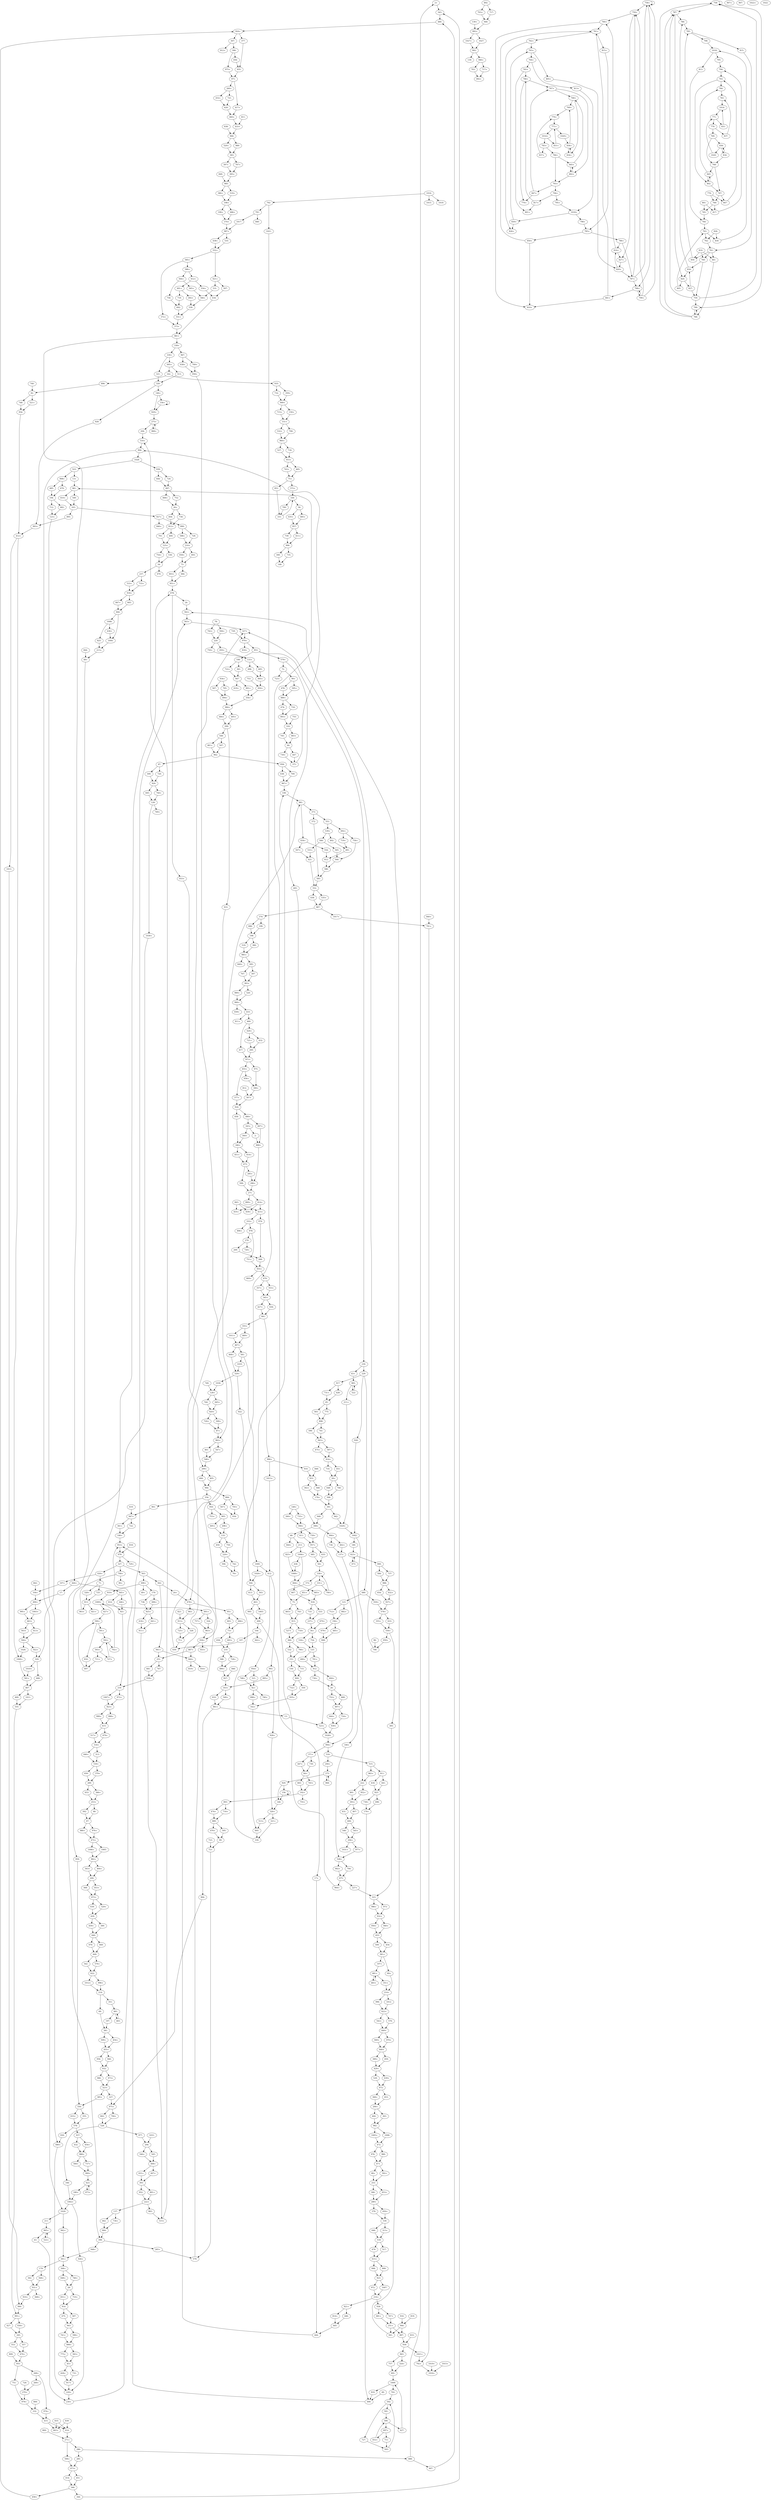 digraph adj {
graph [k=96]
edge [d=-95]
"2+" [l=181 C=6582]
"2-" [l=181 C=6582]
"13+" [l=51885 C=1941957]
"13-" [l=51885 C=1941957]
"17+" [l=4302 C=156636]
"17-" [l=4302 C=156636]
"24+" [l=47118 C=1579878]
"24-" [l=47118 C=1579878]
"26+" [l=36218 C=1328996]
"26-" [l=36218 C=1328996]
"28+" [l=84609 C=2956635]
"28-" [l=84609 C=2956635]
"34+" [l=26505 C=943989]
"34-" [l=26505 C=943989]
"43+" [l=90139 C=2607704]
"43-" [l=90139 C=2607704]
"45+" [l=38775 C=1293221]
"45-" [l=38775 C=1293221]
"48+" [l=53007 C=1890434]
"48-" [l=53007 C=1890434]
"49+" [l=26106 C=725198]
"49-" [l=26106 C=725198]
"58+" [l=8997 C=336627]
"58-" [l=8997 C=336627]
"64+" [l=42121 C=1596143]
"64-" [l=42121 C=1596143]
"67+" [l=132 C=2029]
"67-" [l=132 C=2029]
"68+" [l=528 C=12678]
"68-" [l=528 C=12678]
"69+" [l=11473 C=367292]
"69-" [l=11473 C=367292]
"71+" [l=47492 C=1580702]
"71-" [l=47492 C=1580702]
"72+" [l=38166 C=1432157]
"72-" [l=38166 C=1432157]
"73+" [l=26655 C=865449]
"73-" [l=26655 C=865449]
"75+" [l=29534 C=1110504]
"75-" [l=29534 C=1110504]
"78+" [l=8643 C=332799]
"78-" [l=8643 C=332799]
"82+" [l=27953 C=1034613]
"82-" [l=27953 C=1034613]
"87+" [l=37859 C=1389430]
"87-" [l=37859 C=1389430]
"96+" [l=48884 C=1370904]
"96-" [l=48884 C=1370904]
"99+" [l=45658 C=1716228]
"99-" [l=45658 C=1716228]
"102+" [l=19050 C=719001]
"102-" [l=19050 C=719001]
"104+" [l=1276 C=47865]
"104-" [l=1276 C=47865]
"106+" [l=3347 C=115954]
"106-" [l=3347 C=115954]
"107+" [l=34471 C=1302211]
"107-" [l=34471 C=1302211]
"123+" [l=14818 C=444070]
"123-" [l=14818 C=444070]
"125+" [l=24888 C=864118]
"125-" [l=24888 C=864118]
"128+" [l=22569 C=814020]
"128-" [l=22569 C=814020]
"133+" [l=7402 C=267366]
"133-" [l=7402 C=267366]
"137+" [l=16079 C=492354]
"137-" [l=16079 C=492354]
"139+" [l=9150 C=265242]
"139-" [l=9150 C=265242]
"146+" [l=22200 C=797857]
"146-" [l=22200 C=797857]
"148+" [l=5515 C=191723]
"148-" [l=5515 C=191723]
"150+" [l=191 C=3258]
"150-" [l=191 C=3258]
"151+" [l=4909 C=178892]
"151-" [l=4909 C=178892]
"156+" [l=1881 C=69183]
"156-" [l=1881 C=69183]
"162+" [l=350 C=19165]
"162-" [l=350 C=19165]
"163+" [l=3548 C=229449]
"163-" [l=3548 C=229449]
"166+" [l=44864 C=1351665]
"166-" [l=44864 C=1351665]
"170+" [l=20225 C=739992]
"170-" [l=20225 C=739992]
"179+" [l=14299 C=480879]
"179-" [l=14299 C=480879]
"180+" [l=41532 C=1381633]
"180-" [l=41532 C=1381633]
"194+" [l=25733 C=814329]
"194-" [l=25733 C=814329]
"197+" [l=9313 C=336927]
"197-" [l=9313 C=336927]
"198+" [l=199 C=26456]
"198-" [l=199 C=26456]
"199+" [l=191 C=23255]
"199-" [l=191 C=23255]
"200+" [l=952 C=57990]
"200-" [l=952 C=57990]
"204+" [l=14202 C=515195]
"204-" [l=14202 C=515195]
"210+" [l=7012 C=224850]
"210-" [l=7012 C=224850]
"211+" [l=39254 C=1178332]
"211-" [l=39254 C=1178332]
"213+" [l=2477 C=88448]
"213-" [l=2477 C=88448]
"214+" [l=1141 C=62795]
"214-" [l=1141 C=62795]
"216+" [l=279 C=12367]
"216-" [l=279 C=12367]
"220+" [l=8090 C=294280]
"220-" [l=8090 C=294280]
"222+" [l=165 C=3054]
"222-" [l=165 C=3054]
"227+" [l=2241 C=72974]
"227-" [l=2241 C=72974]
"229+" [l=96 C=89]
"229-" [l=96 C=89]
"230+" [l=98 C=323]
"230-" [l=98 C=323]
"237+" [l=12728 C=457063]
"237-" [l=12728 C=457063]
"251+" [l=6420 C=181705]
"251-" [l=6420 C=181705]
"253+" [l=920 C=53740]
"253-" [l=920 C=53740]
"260+" [l=172 C=10191]
"260-" [l=172 C=10191]
"265+" [l=2547 C=73373]
"265-" [l=2547 C=73373]
"268+" [l=168 C=18447]
"268-" [l=168 C=18447]
"269+" [l=105 C=2550]
"269-" [l=105 C=2550]
"270+" [l=108 C=3306]
"270-" [l=108 C=3306]
"271+" [l=286 C=46417]
"271-" [l=286 C=46417]
"275+" [l=131 C=3286]
"275-" [l=131 C=3286]
"285+" [l=156 C=5489]
"285-" [l=156 C=5489]
"286+" [l=134 C=7956]
"286-" [l=134 C=7956]
"289+" [l=202 C=6893]
"289-" [l=202 C=6893]
"294+" [l=186 C=7430]
"294-" [l=186 C=7430]
"299+" [l=266 C=16657]
"299-" [l=266 C=16657]
"300+" [l=191 C=3092]
"300-" [l=191 C=3092]
"306+" [l=138 C=9991]
"306-" [l=138 C=9991]
"307+" [l=156 C=14797]
"307-" [l=156 C=14797]
"308+" [l=11183 C=397704]
"308-" [l=11183 C=397704]
"309+" [l=191 C=3203]
"309-" [l=191 C=3203]
"313+" [l=191 C=3499]
"313-" [l=191 C=3499]
"320+" [l=143 C=3873]
"320-" [l=143 C=3873]
"321+" [l=307 C=9457]
"321-" [l=307 C=9457]
"323+" [l=163 C=3878]
"323-" [l=163 C=3878]
"324+" [l=392 C=5524]
"324-" [l=392 C=5524]
"327+" [l=158 C=15004]
"327-" [l=158 C=15004]
"328+" [l=191 C=2676]
"328-" [l=191 C=2676]
"329+" [l=107 C=1008]
"329-" [l=107 C=1008]
"330+" [l=155 C=3597]
"330-" [l=155 C=3597]
"331+" [l=250 C=4123]
"331-" [l=250 C=4123]
"332+" [l=124 C=6986]
"332-" [l=124 C=6986]
"338+" [l=96 C=215]
"338-" [l=96 C=215]
"339+" [l=96 C=164]
"339-" [l=96 C=164]
"343+" [l=195 C=11540]
"343-" [l=195 C=11540]
"344+" [l=108 C=398]
"344-" [l=108 C=398]
"345+" [l=209 C=27495]
"345-" [l=209 C=27495]
"346+" [l=239 C=14249]
"346-" [l=239 C=14249]
"351+" [l=5063 C=164733]
"351-" [l=5063 C=164733]
"354+" [l=212 C=8327]
"354-" [l=212 C=8327]
"355+" [l=222 C=4406]
"355-" [l=222 C=4406]
"357+" [l=191 C=23078]
"357-" [l=191 C=23078]
"359+" [l=191 C=3050]
"359-" [l=191 C=3050]
"361+" [l=191 C=3007]
"361-" [l=191 C=3007]
"362+" [l=191 C=3393]
"362-" [l=191 C=3393]
"363+" [l=191 C=4612]
"363-" [l=191 C=4612]
"366+" [l=191 C=2473]
"366-" [l=191 C=2473]
"368+" [l=314 C=6679]
"368-" [l=314 C=6679]
"371+" [l=553 C=16428]
"371-" [l=553 C=16428]
"372+" [l=246 C=5458]
"372-" [l=246 C=5458]
"373+" [l=98 C=435]
"373-" [l=98 C=435]
"374+" [l=224 C=32396]
"374-" [l=224 C=32396]
"377+" [l=303 C=5979]
"377-" [l=303 C=5979]
"379+" [l=191 C=3165]
"379-" [l=191 C=3165]
"380+" [l=193 C=23126]
"380-" [l=193 C=23126]
"381+" [l=520 C=31695]
"381-" [l=520 C=31695]
"383+" [l=140 C=11374]
"383-" [l=140 C=11374]
"385+" [l=2644 C=95093]
"385-" [l=2644 C=95093]
"389+" [l=1997 C=56787]
"389-" [l=1997 C=56787]
"391+" [l=308 C=17439]
"391-" [l=308 C=17439]
"392+" [l=477 C=11357]
"392-" [l=477 C=11357]
"393+" [l=151 C=3663]
"393-" [l=151 C=3663]
"395+" [l=186 C=21280]
"395-" [l=186 C=21280]
"397+" [l=191 C=23465]
"397-" [l=191 C=23465]
"398+" [l=284 C=10398]
"398-" [l=284 C=10398]
"400+" [l=191 C=3055]
"400-" [l=191 C=3055]
"405+" [l=440 C=22687]
"405-" [l=440 C=22687]
"406+" [l=145 C=4654]
"406-" [l=145 C=4654]
"407+" [l=236 C=6285]
"407-" [l=236 C=6285]
"412+" [l=145 C=5036]
"412-" [l=145 C=5036]
"414+" [l=97 C=510]
"414-" [l=97 C=510]
"415+" [l=219 C=26354]
"415-" [l=219 C=26354]
"417+" [l=202 C=12619]
"417-" [l=202 C=12619]
"418+" [l=179 C=2439]
"418-" [l=179 C=2439]
"427+" [l=191 C=23392]
"427-" [l=191 C=23392]
"428+" [l=191 C=2971]
"428-" [l=191 C=2971]
"429+" [l=457 C=26490]
"429-" [l=457 C=26490]
"432+" [l=191 C=15404]
"432-" [l=191 C=15404]
"433+" [l=176 C=18499]
"433-" [l=176 C=18499]
"436+" [l=246 C=4919]
"436-" [l=246 C=4919]
"438+" [l=193 C=3263]
"438-" [l=193 C=3263]
"444+" [l=103 C=632]
"444-" [l=103 C=632]
"445+" [l=101 C=248]
"445-" [l=101 C=248]
"446+" [l=191 C=3356]
"446-" [l=191 C=3356]
"447+" [l=191 C=3001]
"447-" [l=191 C=3001]
"449+" [l=146 C=3256]
"449-" [l=146 C=3256]
"450+" [l=191 C=3432]
"450-" [l=191 C=3432]
"451+" [l=280 C=15746]
"451-" [l=280 C=15746]
"453+" [l=314 C=6179]
"453-" [l=314 C=6179]
"454+" [l=340 C=7771]
"454-" [l=340 C=7771]
"455+" [l=144 C=3897]
"455-" [l=144 C=3897]
"458+" [l=342 C=19893]
"458-" [l=342 C=19893]
"459+" [l=1106 C=33281]
"459-" [l=1106 C=33281]
"460+" [l=154 C=14762]
"460-" [l=154 C=14762]
"461+" [l=191 C=3633]
"461-" [l=191 C=3633]
"462+" [l=191 C=2926]
"462-" [l=191 C=2926]
"463+" [l=320 C=18049]
"463-" [l=320 C=18049]
"464+" [l=191 C=2487]
"464-" [l=191 C=2487]
"465+" [l=191 C=3668]
"465-" [l=191 C=3668]
"467+" [l=152 C=9434]
"467-" [l=152 C=9434]
"468+" [l=281 C=5423]
"468-" [l=281 C=5423]
"469+" [l=191 C=14976]
"469-" [l=191 C=14976]
"470+" [l=96 C=255]
"470-" [l=96 C=255]
"472+" [l=152 C=4306]
"472-" [l=152 C=4306]
"473+" [l=131 C=3670]
"473-" [l=131 C=3670]
"474+" [l=191 C=3970]
"474-" [l=191 C=3970]
"475+" [l=191 C=700]
"475-" [l=191 C=700]
"476+" [l=191 C=3109]
"476-" [l=191 C=3109]
"479+" [l=191 C=3126]
"479-" [l=191 C=3126]
"480+" [l=231 C=25288]
"480-" [l=231 C=25288]
"481+" [l=193 C=5979]
"481-" [l=193 C=5979]
"483+" [l=183 C=1663]
"483-" [l=183 C=1663]
"484+" [l=440 C=11179]
"484-" [l=440 C=11179]
"485+" [l=191 C=2719]
"485-" [l=191 C=2719]
"490+" [l=242 C=10589]
"490-" [l=242 C=10589]
"491+" [l=164 C=4140]
"491-" [l=164 C=4140]
"492+" [l=110 C=648]
"492-" [l=110 C=648]
"496+" [l=191 C=2642]
"496-" [l=191 C=2642]
"503+" [l=191 C=3999]
"503-" [l=191 C=3999]
"504+" [l=158 C=4970]
"504-" [l=158 C=4970]
"506+" [l=195 C=3450]
"506-" [l=195 C=3450]
"507+" [l=344 C=11052]
"507-" [l=344 C=11052]
"509+" [l=340 C=7547]
"509-" [l=340 C=7547]
"513+" [l=166 C=2427]
"513-" [l=166 C=2427]
"515+" [l=103 C=459]
"515-" [l=103 C=459]
"516+" [l=97 C=157]
"516-" [l=97 C=157]
"517+" [l=191 C=3214]
"517-" [l=191 C=3214]
"518+" [l=215 C=6873]
"518-" [l=215 C=6873]
"519+" [l=193 C=8526]
"519-" [l=193 C=8526]
"520+" [l=192 C=4085]
"520-" [l=192 C=4085]
"521+" [l=191 C=3154]
"521-" [l=191 C=3154]
"522+" [l=122 C=199]
"522-" [l=122 C=199]
"523+" [l=96 C=49]
"523-" [l=96 C=49]
"527+" [l=191 C=2088]
"527-" [l=191 C=2088]
"528+" [l=193 C=6292]
"528-" [l=193 C=6292]
"529+" [l=261 C=5339]
"529-" [l=261 C=5339]
"530+" [l=209 C=8897]
"530-" [l=209 C=8897]
"531+" [l=190 C=4564]
"531-" [l=190 C=4564]
"532+" [l=191 C=3091]
"532-" [l=191 C=3091]
"533+" [l=191 C=1958]
"533-" [l=191 C=1958]
"535+" [l=193 C=22487]
"535-" [l=193 C=22487]
"536+" [l=191 C=2622]
"536-" [l=191 C=2622]
"539+" [l=176 C=5880]
"539-" [l=176 C=5880]
"542+" [l=239 C=4647]
"542-" [l=239 C=4647]
"545+" [l=297 C=6852]
"545-" [l=297 C=6852]
"546+" [l=297 C=6900]
"546-" [l=297 C=6900]
"547+" [l=191 C=2925]
"547-" [l=191 C=2925]
"548+" [l=99 C=337]
"548-" [l=99 C=337]
"549+" [l=191 C=4971]
"549-" [l=191 C=4971]
"551+" [l=166 C=10142]
"551-" [l=166 C=10142]
"552+" [l=128 C=7111]
"552-" [l=128 C=7111]
"553+" [l=191 C=9307]
"553-" [l=191 C=9307]
"554+" [l=326 C=16359]
"554-" [l=326 C=16359]
"555+" [l=114 C=3724]
"555-" [l=114 C=3724]
"556+" [l=152 C=3089]
"556-" [l=152 C=3089]
"562+" [l=96 C=45]
"562-" [l=96 C=45]
"563+" [l=96 C=106]
"563-" [l=96 C=106]
"564+" [l=176 C=3706]
"564-" [l=176 C=3706]
"565+" [l=102 C=350]
"565-" [l=102 C=350]
"566+" [l=103 C=568]
"566-" [l=103 C=568]
"567+" [l=191 C=2764]
"567-" [l=191 C=2764]
"568+" [l=191 C=506]
"568-" [l=191 C=506]
"572+" [l=256 C=5231]
"572-" [l=256 C=5231]
"576+" [l=239 C=4307]
"576-" [l=239 C=4307]
"578+" [l=159 C=4443]
"578-" [l=159 C=4443]
"579+" [l=99 C=188]
"579-" [l=99 C=188]
"581+" [l=161 C=10417]
"581-" [l=161 C=10417]
"583+" [l=191 C=3331]
"583-" [l=191 C=3331]
"584+" [l=191 C=4359]
"584-" [l=191 C=4359]
"585+" [l=97 C=319]
"585-" [l=97 C=319]
"586+" [l=104 C=1153]
"586-" [l=104 C=1153]
"587+" [l=191 C=4405]
"587-" [l=191 C=4405]
"588+" [l=191 C=2619]
"588-" [l=191 C=2619]
"590+" [l=103 C=252]
"590-" [l=103 C=252]
"591+" [l=96 C=24]
"591-" [l=96 C=24]
"592+" [l=104 C=248]
"592-" [l=104 C=248]
"593+" [l=260 C=2097]
"593-" [l=260 C=2097]
"594+" [l=191 C=2873]
"594-" [l=191 C=2873]
"595+" [l=191 C=1277]
"595-" [l=191 C=1277]
"596+" [l=191 C=2675]
"596-" [l=191 C=2675]
"603+" [l=191 C=2404]
"603-" [l=191 C=2404]
"604+" [l=191 C=2601]
"604-" [l=191 C=2601]
"605+" [l=191 C=300]
"605-" [l=191 C=300]
"607+" [l=281 C=14872]
"607-" [l=281 C=14872]
"610+" [l=191 C=3369]
"610-" [l=191 C=3369]
"611+" [l=191 C=3144]
"611-" [l=191 C=3144]
"612+" [l=104 C=1002]
"612-" [l=104 C=1002]
"613+" [l=191 C=4196]
"613-" [l=191 C=4196]
"614+" [l=278 C=6239]
"614-" [l=278 C=6239]
"615+" [l=196 C=6759]
"615-" [l=196 C=6759]
"619+" [l=131 C=142]
"619-" [l=131 C=142]
"620+" [l=113 C=1562]
"620-" [l=113 C=1562]
"621+" [l=97 C=128]
"621-" [l=97 C=128]
"622+" [l=171 C=5016]
"622-" [l=171 C=5016]
"623+" [l=203 C=6124]
"623-" [l=203 C=6124]
"627+" [l=189 C=1444]
"627-" [l=189 C=1444]
"630+" [l=96 C=64]
"630-" [l=96 C=64]
"631+" [l=236 C=5628]
"631-" [l=236 C=5628]
"632+" [l=191 C=437]
"632-" [l=191 C=437]
"633+" [l=222 C=3569]
"633-" [l=222 C=3569]
"634+" [l=103 C=819]
"634-" [l=103 C=819]
"635+" [l=191 C=299]
"635-" [l=191 C=299]
"636+" [l=191 C=4640]
"636-" [l=191 C=4640]
"638+" [l=191 C=3013]
"638-" [l=191 C=3013]
"639+" [l=261 C=5395]
"639-" [l=261 C=5395]
"640+" [l=152 C=2571]
"640-" [l=152 C=2571]
"641+" [l=180 C=606]
"641-" [l=180 C=606]
"644+" [l=191 C=3681]
"644-" [l=191 C=3681]
"645+" [l=191 C=2576]
"645-" [l=191 C=2576]
"646+" [l=191 C=2829]
"646-" [l=191 C=2829]
"648+" [l=191 C=2889]
"648-" [l=191 C=2889]
"650+" [l=191 C=2579]
"650-" [l=191 C=2579]
"651+" [l=191 C=2531]
"651-" [l=191 C=2531]
"653+" [l=191 C=2931]
"653-" [l=191 C=2931]
"654+" [l=191 C=2068]
"654-" [l=191 C=2068]
"655+" [l=189 C=6437]
"655-" [l=189 C=6437]
"656+" [l=98 C=179]
"656-" [l=98 C=179]
"658+" [l=191 C=2081]
"658-" [l=191 C=2081]
"662+" [l=191 C=2768]
"662-" [l=191 C=2768]
"664+" [l=98 C=110]
"664-" [l=98 C=110]
"665+" [l=246 C=3969]
"665-" [l=246 C=3969]
"667+" [l=107 C=32]
"667-" [l=107 C=32]
"668+" [l=191 C=2998]
"668-" [l=191 C=2998]
"670+" [l=163 C=248]
"670-" [l=163 C=248]
"672+" [l=176 C=5805]
"672-" [l=176 C=5805]
"673+" [l=176 C=1808]
"673-" [l=176 C=1808]
"675+" [l=291 C=11739]
"675-" [l=291 C=11739]
"678+" [l=137 C=2319]
"678-" [l=137 C=2319]
"679+" [l=191 C=320]
"679-" [l=191 C=320]
"680+" [l=97 C=92]
"680-" [l=97 C=92]
"681+" [l=191 C=3078]
"681-" [l=191 C=3078]
"682+" [l=191 C=2705]
"682-" [l=191 C=2705]
"683+" [l=191 C=2946]
"683-" [l=191 C=2946]
"684+" [l=191 C=445]
"684-" [l=191 C=445]
"685+" [l=191 C=4262]
"685-" [l=191 C=4262]
"686+" [l=191 C=3681]
"686-" [l=191 C=3681]
"690+" [l=96 C=63]
"690-" [l=96 C=63]
"691+" [l=216 C=2535]
"691-" [l=216 C=2535]
"692+" [l=176 C=667]
"692-" [l=176 C=667]
"693+" [l=191 C=532]
"693-" [l=191 C=532]
"695+" [l=99 C=428]
"695-" [l=99 C=428]
"696+" [l=191 C=2958]
"696-" [l=191 C=2958]
"697+" [l=260 C=2690]
"697-" [l=260 C=2690]
"700+" [l=112 C=215]
"700-" [l=112 C=215]
"701+" [l=191 C=255]
"701-" [l=191 C=255]
"702+" [l=112 C=315]
"702-" [l=112 C=315]
"703+" [l=191 C=2330]
"703-" [l=191 C=2330]
"704+" [l=191 C=3353]
"704-" [l=191 C=3353]
"705+" [l=191 C=323]
"705-" [l=191 C=323]
"706+" [l=191 C=249]
"706-" [l=191 C=249]
"707+" [l=191 C=5025]
"707-" [l=191 C=5025]
"708+" [l=97 C=92]
"708-" [l=97 C=92]
"709+" [l=191 C=245]
"709-" [l=191 C=245]
"710+" [l=191 C=436]
"710-" [l=191 C=436]
"711+" [l=96 C=18]
"711-" [l=96 C=18]
"712+" [l=191 C=290]
"712-" [l=191 C=290]
"715+" [l=191 C=430]
"715-" [l=191 C=430]
"716+" [l=191 C=303]
"716-" [l=191 C=303]
"717+" [l=191 C=475]
"717-" [l=191 C=475]
"718+" [l=191 C=962]
"718-" [l=191 C=962]
"719+" [l=110 C=54]
"719-" [l=110 C=54]
"720+" [l=191 C=295]
"720-" [l=191 C=295]
"721+" [l=191 C=288]
"721-" [l=191 C=288]
"722+" [l=191 C=315]
"722-" [l=191 C=315]
"723+" [l=155 C=409]
"723-" [l=155 C=409]
"724+" [l=191 C=300]
"724-" [l=191 C=300]
"725+" [l=191 C=495]
"725-" [l=191 C=495]
"726+" [l=125 C=143]
"726-" [l=125 C=143]
"727+" [l=96 C=2]
"727-" [l=96 C=2]
"728+" [l=191 C=358]
"728-" [l=191 C=358]
"729+" [l=117 C=53]
"729-" [l=117 C=53]
"730+" [l=191 C=496]
"730-" [l=191 C=496]
"731+" [l=191 C=372]
"731-" [l=191 C=372]
"732+" [l=191 C=639]
"732-" [l=191 C=639]
"733+" [l=191 C=547]
"733-" [l=191 C=547]
"734+" [l=191 C=467]
"734-" [l=191 C=467]
"735+" [l=191 C=279]
"735-" [l=191 C=279]
"736+" [l=191 C=230]
"736-" [l=191 C=230]
"737+" [l=191 C=314]
"737-" [l=191 C=314]
"738+" [l=191 C=291]
"738-" [l=191 C=291]
"739+" [l=191 C=462]
"739-" [l=191 C=462]
"740+" [l=126 C=65]
"740-" [l=126 C=65]
"741+" [l=191 C=442]
"741-" [l=191 C=442]
"742+" [l=191 C=316]
"742-" [l=191 C=316]
"743+" [l=191 C=269]
"743-" [l=191 C=269]
"744+" [l=191 C=270]
"744-" [l=191 C=270]
"745+" [l=191 C=425]
"745-" [l=191 C=425]
"746+" [l=191 C=322]
"746-" [l=191 C=322]
"747+" [l=191 C=375]
"747-" [l=191 C=375]
"748+" [l=191 C=463]
"748-" [l=191 C=463]
"749+" [l=196 C=376]
"749-" [l=196 C=376]
"750+" [l=191 C=472]
"750-" [l=191 C=472]
"751+" [l=191 C=545]
"751-" [l=191 C=545]
"752+" [l=191 C=308]
"752-" [l=191 C=308]
"753+" [l=147 C=178]
"753-" [l=147 C=178]
"754+" [l=191 C=316]
"754-" [l=191 C=316]
"755+" [l=128 C=135]
"755-" [l=128 C=135]
"756+" [l=110 C=47]
"756-" [l=110 C=47]
"757+" [l=103 C=30]
"757-" [l=103 C=30]
"758+" [l=96 C=255]
"758-" [l=96 C=255]
"759+" [l=96 C=255]
"759-" [l=96 C=255]
"760+" [l=96 C=255]
"760-" [l=96 C=255]
"761+" [l=96 C=255]
"761-" [l=96 C=255]
"762+" [l=98 C=765]
"762-" [l=98 C=765]
"763+" [l=96 C=255]
"763-" [l=96 C=255]
"764+" [l=97 C=510]
"764-" [l=97 C=510]
"765+" [l=96 C=255]
"765-" [l=96 C=255]
"766+" [l=98 C=765]
"766-" [l=98 C=765]
"767+" [l=98 C=765]
"767-" [l=98 C=765]
"768+" [l=102 C=1697]
"768-" [l=102 C=1697]
"769+" [l=97 C=443]
"769-" [l=97 C=443]
"770+" [l=97 C=444]
"770-" [l=97 C=444]
"771+" [l=99 C=840]
"771-" [l=99 C=840]
"775+" [l=191 C=219]
"775-" [l=191 C=219]
"776+" [l=139 C=238]
"776-" [l=139 C=238]
"783+" [l=97 C=297]
"783-" [l=97 C=297]
"784+" [l=104 C=1318]
"784-" [l=104 C=1318]
"785+" [l=96 C=155]
"785-" [l=96 C=155]
"786+" [l=96 C=160]
"786-" [l=96 C=160]
"787+" [l=96 C=173]
"787-" [l=96 C=173]
"788+" [l=189 C=4005]
"788-" [l=189 C=4005]
"791+" [l=96 C=255]
"791-" [l=96 C=255]
"792+" [l=96 C=255]
"792-" [l=96 C=255]
"793+" [l=98 C=436]
"793-" [l=98 C=436]
"794+" [l=98 C=432]
"794-" [l=98 C=432]
"795+" [l=96 C=141]
"795-" [l=96 C=141]
"798+" [l=98 C=429]
"798-" [l=98 C=429]
"799+" [l=97 C=102]
"799-" [l=97 C=102]
"800+" [l=117 C=88]
"800-" [l=117 C=88]
"801+" [l=134 C=252]
"801-" [l=134 C=252]
"802+" [l=175 C=304]
"802-" [l=175 C=304]
"805+" [l=162 C=370]
"805-" [l=162 C=370]
"806+" [l=133 C=98]
"806-" [l=133 C=98]
"809+" [l=124 C=74]
"809-" [l=124 C=74]
"810+" [l=142 C=3016]
"810-" [l=142 C=3016]
"811+" [l=128 C=102]
"811-" [l=128 C=102]
"812+" [l=102 C=15]
"812-" [l=102 C=15]
"813+" [l=182 C=390]
"813-" [l=182 C=390]
"814+" [l=191 C=365]
"814-" [l=191 C=365]
"815+" [l=188 C=576]
"815-" [l=188 C=576]
"816+" [l=96 C=3]
"816-" [l=96 C=3]
"817+" [l=105 C=37]
"817-" [l=105 C=37]
"818+" [l=114 C=51]
"818-" [l=114 C=51]
"819+" [l=157 C=173]
"819-" [l=157 C=173]
"820+" [l=150 C=173]
"820-" [l=150 C=173]
"821+" [l=187 C=440]
"821-" [l=187 C=440]
"825+" [l=99 C=8]
"825-" [l=99 C=8]
"826+" [l=155 C=340]
"826-" [l=155 C=340]
"827+" [l=98 C=96]
"827-" [l=98 C=96]
"830+" [l=101 C=17]
"830-" [l=101 C=17]
"831+" [l=122 C=64]
"831-" [l=122 C=64]
"832+" [l=96 C=3]
"832-" [l=96 C=3]
"833+" [l=110 C=34]
"833-" [l=110 C=34]
"834+" [l=131 C=206]
"834-" [l=131 C=206]
"835+" [l=128 C=103]
"835-" [l=128 C=103]
"836+" [l=113 C=40]
"836-" [l=113 C=40]
"837+" [l=120 C=96]
"837-" [l=120 C=96]
"838+" [l=120 C=90]
"838-" [l=120 C=90]
"839+" [l=119 C=78]
"839-" [l=119 C=78]
"840+" [l=111 C=364]
"840-" [l=111 C=364]
"841+" [l=97 C=4]
"841-" [l=97 C=4]
"842+" [l=122 C=64]
"842-" [l=122 C=64]
"843+" [l=106 C=34]
"843-" [l=106 C=34]
"844+" [l=123 C=70]
"844-" [l=123 C=70]
"845+" [l=111 C=38]
"845-" [l=111 C=38]
"846+" [l=103 C=18]
"846-" [l=103 C=18]
"847+" [l=108 C=29]
"847-" [l=108 C=29]
"848+" [l=140 C=119]
"848-" [l=140 C=119]
"849+" [l=118 C=57]
"849-" [l=118 C=57]
"850+" [l=97 C=8]
"850-" [l=97 C=8]
"851+" [l=101 C=12]
"851-" [l=101 C=12]
"887+" [l=209376 C=5742170]
"887-" [l=209376 C=5742170]
"888+" [l=287 C=29551]
"888-" [l=287 C=29551]
"889+" [l=102482 C=3822317]
"889-" [l=102482 C=3822317]
"890+" [l=76659 C=2519357]
"890-" [l=76659 C=2519357]
"891+" [l=21865 C=678735]
"891-" [l=21865 C=678735]
"892+" [l=104259 C=3252817]
"892-" [l=104259 C=3252817]
"893+" [l=76923 C=2931114]
"893-" [l=76923 C=2931114]
"894+" [l=41851 C=1376831]
"894-" [l=41851 C=1376831]
"895+" [l=81373 C=3058103]
"895-" [l=81373 C=3058103]
"896+" [l=105784 C=3978132]
"896-" [l=105784 C=3978132]
"897+" [l=55828 C=2045920]
"897-" [l=55828 C=2045920]
"898+" [l=39614 C=1326305]
"898-" [l=39614 C=1326305]
"900+" [l=66459 C=2255196]
"900-" [l=66459 C=2255196]
"901+" [l=31616 C=1201541]
"901-" [l=31616 C=1201541]
"903+" [l=20063 C=649116]
"903-" [l=20063 C=649116]
"904+" [l=21268 C=616206]
"904-" [l=21268 C=616206]
"905+" [l=77576 C=2875166]
"905-" [l=77576 C=2875166]
"906+" [l=85836 C=3197984]
"906-" [l=85836 C=3197984]
"907+" [l=120053 C=3344930]
"907-" [l=120053 C=3344930]
"908+" [l=34991 C=1115651]
"908-" [l=34991 C=1115651]
"909+" [l=30966 C=1144452]
"909-" [l=30966 C=1144452]
"910+" [l=29707 C=1011045]
"910-" [l=29707 C=1011045]
"911+" [l=75314 C=2810648]
"911-" [l=75314 C=2810648]
"912+" [l=93335 C=3366988]
"912-" [l=93335 C=3366988]
"913+" [l=79018 C=2586060]
"913-" [l=79018 C=2586060]
"914+" [l=46701 C=1621076]
"914-" [l=46701 C=1621076]
"915+" [l=80339 C=2987162]
"915-" [l=80339 C=2987162]
"916+" [l=54482 C=1458802]
"916-" [l=54482 C=1458802]
"917+" [l=72439 C=2397069]
"917-" [l=72439 C=2397069]
"918+" [l=62788 C=2260030]
"918-" [l=62788 C=2260030]
"919+" [l=61723 C=1713480]
"919-" [l=61723 C=1713480]
"920+" [l=86361 C=3144777]
"920-" [l=86361 C=3144777]
"921+" [l=21184 C=735067]
"921-" [l=21184 C=735067]
"922+" [l=26212 C=1002168]
"922-" [l=26212 C=1002168]
"923+" [l=1975 C=127994]
"923-" [l=1975 C=127994]
"924+" [l=426 C=81643]
"924-" [l=426 C=81643]
"925+" [l=52012 C=1889893]
"925-" [l=52012 C=1889893]
"926+" [l=9439 C=314995]
"926-" [l=9439 C=314995]
"927+" [l=51601 C=1632412]
"927-" [l=51601 C=1632412]
"928+" [l=90544 C=3370799]
"928-" [l=90544 C=3370799]
"929+" [l=17453 C=653815]
"929-" [l=17453 C=653815]
"930+" [l=22324 C=645723]
"930-" [l=22324 C=645723]
"931+" [l=31934 C=1122291]
"931-" [l=31934 C=1122291]
"932+" [l=1845 C=116142]
"932-" [l=1845 C=116142]
"933+" [l=11537 C=363442]
"933-" [l=11537 C=363442]
"934+" [l=31981 C=1014009]
"934-" [l=31981 C=1014009]
"935+" [l=17655 C=669604]
"935-" [l=17655 C=669604]
"936+" [l=66736 C=1841448]
"936-" [l=66736 C=1841448]
"937+" [l=34308 C=1125653]
"937-" [l=34308 C=1125653]
"938+" [l=45119 C=1379163]
"938-" [l=45119 C=1379163]
"939+" [l=31494 C=1174846]
"939-" [l=31494 C=1174846]
"940+" [l=6282 C=233328]
"940-" [l=6282 C=233328]
"941+" [l=22845 C=676824]
"941-" [l=22845 C=676824]
"942+" [l=58615 C=2340307]
"942-" [l=58615 C=2340307]
"943+" [l=9999 C=349420]
"943-" [l=9999 C=349420]
"944+" [l=36009 C=960657]
"944-" [l=36009 C=960657]
"946+" [l=87501 C=2630479]
"946-" [l=87501 C=2630479]
"947+" [l=19450 C=716592]
"947-" [l=19450 C=716592]
"948+" [l=3053 C=101752]
"948-" [l=3053 C=101752]
"949+" [l=4786 C=170612]
"949-" [l=4786 C=170612]
"950+" [l=50197 C=1887848]
"950-" [l=50197 C=1887848]
"951+" [l=16843 C=554856]
"951-" [l=16843 C=554856]
"952+" [l=3227 C=102880]
"952-" [l=3227 C=102880]
"953+" [l=356 C=63150]
"953-" [l=356 C=63150]
"954+" [l=15780 C=595459]
"954-" [l=15780 C=595459]
"955+" [l=471 C=93290]
"955-" [l=471 C=93290]
"956+" [l=7657 C=247441]
"956-" [l=7657 C=247441]
"957+" [l=72130 C=2698563]
"957-" [l=72130 C=2698563]
"958+" [l=36493 C=1390837]
"958-" [l=36493 C=1390837]
"959+" [l=82230 C=2392414]
"959-" [l=82230 C=2392414]
"960+" [l=29309 C=1084256]
"960-" [l=29309 C=1084256]
"961+" [l=2593 C=185689]
"961-" [l=2593 C=185689]
"962+" [l=883 C=62946]
"962-" [l=883 C=62946]
"963+" [l=2421 C=68383]
"963-" [l=2421 C=68383]
"964+" [l=4215 C=127437]
"964-" [l=4215 C=127437]
"965+" [l=436 C=19689]
"965-" [l=436 C=19689]
"966+" [l=274 C=44054]
"966-" [l=274 C=44054]
"967+" [l=8759 C=330646]
"967-" [l=8759 C=330646]
"968+" [l=1264 C=46308]
"968-" [l=1264 C=46308]
"970+" [l=4863 C=145925]
"970-" [l=4863 C=145925]
"971+" [l=523 C=106873]
"971-" [l=523 C=106873]
"972+" [l=424 C=10571]
"972-" [l=424 C=10571]
"973+" [l=423 C=11706]
"973-" [l=423 C=11706]
"974+" [l=325 C=11529]
"974-" [l=325 C=11529]
"975+" [l=192 C=19619]
"975-" [l=192 C=19619]
"976+" [l=1277 C=37469]
"976-" [l=1277 C=37469]
"977+" [l=2973 C=93593]
"977-" [l=2973 C=93593]
"978+" [l=273 C=40595]
"978-" [l=273 C=40595]
"979+" [l=389 C=70652]
"979-" [l=389 C=70652]
"980+" [l=1374 C=45594]
"980-" [l=1374 C=45594]
"981+" [l=131 C=8342]
"981-" [l=131 C=8342]
"982+" [l=513 C=27762]
"982-" [l=513 C=27762]
"983+" [l=48657 C=1526556]
"983-" [l=48657 C=1526556]
"984+" [l=1523 C=157211]
"984-" [l=1523 C=157211]
"985+" [l=383 C=71226]
"985-" [l=383 C=71226]
"986+" [l=423 C=8505]
"986-" [l=423 C=8505]
"987+" [l=255 C=39714]
"987-" [l=255 C=39714]
"988+" [l=970 C=27596]
"988-" [l=970 C=27596]
"989+" [l=192 C=22608]
"989-" [l=192 C=22608]
"990+" [l=333 C=15900]
"990-" [l=333 C=15900]
"991+" [l=156 C=14586]
"991-" [l=156 C=14586]
"992+" [l=151 C=3997]
"992-" [l=151 C=3997]
"993+" [l=206 C=4867]
"993-" [l=206 C=4867]
"994+" [l=177 C=11391]
"994-" [l=177 C=11391]
"995+" [l=632 C=22022]
"995-" [l=632 C=22022]
"996+" [l=332 C=7987]
"996-" [l=332 C=7987]
"998+" [l=549 C=15756]
"998-" [l=549 C=15756]
"999+" [l=591 C=16608]
"999-" [l=591 C=16608]
"1000+" [l=145 C=5574]
"1000-" [l=145 C=5574]
"1002+" [l=173 C=7638]
"1002-" [l=173 C=7638]
"1003+" [l=632 C=19595]
"1003-" [l=632 C=19595]
"1004+" [l=218 C=4437]
"1004-" [l=218 C=4437]
"1005+" [l=307 C=7099]
"1005-" [l=307 C=7099]
"1006+" [l=307 C=7461]
"1006-" [l=307 C=7461]
"1007+" [l=424 C=12294]
"1007-" [l=424 C=12294]
"1008+" [l=214 C=4093]
"1008-" [l=214 C=4093]
"1009+" [l=140 C=2260]
"1009-" [l=140 C=2260]
"1010+" [l=217 C=4814]
"1010-" [l=217 C=4814]
"1011+" [l=191 C=5213]
"1011-" [l=191 C=5213]
"1012+" [l=332 C=6382]
"1012-" [l=332 C=6382]
"1013+" [l=145 C=2411]
"1013-" [l=145 C=2411]
"1014+" [l=133 C=6199]
"1014-" [l=133 C=6199]
"1015+" [l=152 C=762]
"1015-" [l=152 C=762]
"1016+" [l=125 C=7164]
"1016-" [l=125 C=7164]
"1017+" [l=188 C=676]
"1017-" [l=188 C=676]
"1018+" [l=98 C=430]
"1018-" [l=98 C=430]
"1019+" [l=113 C=800]
"1019-" [l=113 C=800]
"1020+" [l=128 C=145]
"1020-" [l=128 C=145]
"1021+" [l=189 C=821]
"1021-" [l=189 C=821]
"1022+" [l=126 C=7242]
"1022-" [l=126 C=7242]
"1026+" [l=32888 C=1232959]
"1026-" [l=32888 C=1232959]
"1027+" [l=1931 C=58075]
"1027-" [l=1931 C=58075]
"1028+" [l=113 C=2523]
"1028-" [l=113 C=2523]
"1029+" [l=113 C=2491]
"1029-" [l=113 C=2491]
"1030+" [l=75766 C=2712394]
"1030-" [l=75766 C=2712394]
"1031+" [l=16766 C=514697]
"1031-" [l=16766 C=514697]
"2+" -> "343-"
"2-" -> "888+"
"13+" -> "961-"
"13-" -> "523+"
"17+" -> "444-"
"17-" -> "490+"
"24+" -> "678+"
"24-" -> "562+"
"26+" -> "604-"
"26+" -> "736-"
"26-" -> "668-"
"26-" -> "752+"
"28+" -> "648-"
"28+" -> "746-"
"28-" -> "651+"
"28-" -> "710+"
"34+" -> "536+"
"34+" -> "754-"
"34-" -> "237-"
"34-" -> "670-"
"43+" -> "965-"
"43-" -> "230+"
"45+" -> "428+"
"45+" -> "731-"
"45-" -> "583-"
"45-" -> "775-"
"48+" -> "398-"
"48-" -> "213-"
"48-" -> "844+"
"49-" -> "690-"
"58+" -> "330+"
"58-" -> "635+"
"58-" -> "685+"
"64+" -> "683-"
"64+" -> "745+"
"64-" -> "447-"
"64-" -> "730+"
"67+" -> "68+"
"67+" -> "392+"
"67-" -> "976+"
"67-" -> "980+"
"68+" -> "253-"
"68-" -> "67-"
"69+" -> "214+"
"69-" -> "381-"
"71+" -> "630-"
"71-" -> "328+"
"71-" -> "725-"
"72+" -> "579-"
"72-" -> "99+"
"72-" -> "723+"
"73+" -> "658-"
"73+" -> "693+"
"73-" -> "603+"
"73-" -> "684-"
"75+" -> "572+"
"75+" -> "851-"
"75-" -> "465+"
"75-" -> "743-"
"78-" -> "594+"
"78-" -> "742+"
"82+" -> "740+"
"82+" -> "896+"
"82-" -> "521+"
"82-" -> "748-"
"87+" -> "962+"
"87-" -> "309-"
"87-" -> "720-"
"96-" -> "708-"
"99+" -> "476-"
"99+" -> "595+"
"99-" -> "72+"
"102+" -> "755+"
"102+" -> "893-"
"102-" -> "683+"
"102-" -> "745-"
"104+" -> "490+"
"104-" -> "107-"
"104-" -> "842+"
"106+" -> "953+"
"106-" -> "361-"
"106-" -> "722+"
"107+" -> "104+"
"107-" -> "630-"
"123+" -> "680+"
"123-" -> "682+"
"123-" -> "712+"
"125+" -> "536-"
"125+" -> "754+"
"125-" -> "400+"
"125-" -> "701+"
"128+" -> "645+"
"128+" -> "744-"
"128-" -> "749+"
"128-" -> "1030+"
"133+" -> "496-"
"133+" -> "605-"
"133-" -> "450-"
"133-" -> "750-"
"137+" -> "222-"
"137-" -> "462-"
"137-" -> "734+"
"139+" -> "992+"
"146+" -> "156+"
"146+" -> "929+"
"146-" -> "320+"
"148+" -> "300+"
"148+" -> "735+"
"150+" -> "151+"
"150-" -> "909-"
"151+" -> "532+"
"151+" -> "706-"
"151-" -> "150-"
"151-" -> "715-"
"156+" -> "156+"
"156+" -> "929+"
"156-" -> "146-"
"156-" -> "156-"
"162+" -> "695-"
"162-" -> "896-"
"162-" -> "935-"
"163+" -> "549+"
"163+" -> "610-"
"163-" -> "895-"
"163-" -> "927+"
"166+" -> "528+"
"166-" -> "1002+"
"170+" -> "690-"
"170-" -> "696+"
"170-" -> "738-"
"179+" -> "391-"
"179-" -> "362-"
"179-" -> "568+"
"180+" -> "1002+"
"180-" -> "623+"
"194+" -> "485+"
"194+" -> "679+"
"194-" -> "682-"
"194-" -> "712-"
"197+" -> "481+"
"197-" -> "381-"
"198+" -> "199+"
"198+" -> "686+"
"198-" -> "380-"
"198-" -> "519-"
"199+" -> "374+"
"199-" -> "198-"
"200+" -> "363-"
"200+" -> "464-"
"200-" -> "368-"
"200-" -> "453+"
"204+" -> "275-"
"204-" -> "516+"
"210+" -> "658+"
"210+" -> "693-"
"210-" -> "588-"
"210-" -> "728+"
"211+" -> "1029+"
"211-" -> "965+"
"213+" -> "48+"
"213-" -> "825+"
"213-" -> "1004+"
"214+" -> "996-"
"214+" -> "1012-"
"214-" -> "69-"
"214-" -> "351-"
"216+" -> "921+"
"216+" -> "938-"
"216-" -> "972+"
"216-" -> "1007+"
"220+" -> "594-"
"220+" -> "742-"
"220-" -> "450+"
"220-" -> "750+"
"222+" -> "137-"
"222+" -> "983-"
"222-" -> "891-"
"222-" -> "952+"
"227+" -> "323-"
"227-" -> "675+"
"229+" -> "230+"
"229-" -> "680-"
"229-" -> "917-"
"229-" -> "926-"
"230+" -> "953+"
"230-" -> "43+"
"230-" -> "229-"
"237+" -> "34+"
"237-" -> "533+"
"237-" -> "733+"
"251+" -> "887-"
"251+" -> "941-"
"251-" -> "681-"
"251-" -> "747-"
"253+" -> "68-"
"253+" -> "392-"
"253-" -> "366-"
"253-" -> "653+"
"260+" -> "432+"
"260+" -> "721-"
"260-" -> "971+"
"265+" -> "579-"
"265-" -> "398+"
"268+" -> "269+"
"268+" -> "974+"
"268-" -> "955+"
"269+" -> "270+"
"269-" -> "268-"
"270+" -> "978+"
"270-" -> "269-"
"270-" -> "726+"
"271+" -> "286-"
"271+" -> "506+"
"271-" -> "800+"
"271-" -> "414+"
"275+" -> "204-"
"275+" -> "968+"
"275-" -> "929-"
"275-" -> "968-"
"285+" -> "286+"
"285-" -> "473+"
"286+" -> "271-"
"286-" -> "285-"
"286-" -> "888-"
"289+" -> "379-"
"289+" -> "650+"
"289-" -> "366+"
"289-" -> "653-"
"294+" -> "977+"
"294+" -> "1031+"
"294-" -> "545-"
"294-" -> "546+"
"299+" -> "405-"
"299+" -> "484-"
"299-" -> "933-"
"299-" -> "548-"
"300+" -> "906+"
"300-" -> "148-"
"306+" -> "307+"
"306-" -> "656-"
"306-" -> "975+"
"307+" -> "924-"
"307-" -> "306-"
"307-" -> "812+"
"308+" -> "648+"
"308+" -> "746+"
"308-" -> "391-"
"309+" -> "87+"
"309-" -> "920-"
"313+" -> "518-"
"313-" -> "530+"
"320+" -> "321+"
"320+" -> "513+"
"320-" -> "146+"
"320-" -> "928-"
"321+" -> "339-"
"321-" -> "320-"
"323+" -> "227-"
"323+" -> "385+"
"323-" -> "973-"
"323-" -> "986+"
"324+" -> "691-"
"324-" -> "963+"
"327+" -> "979+"
"327-" -> "630+"
"327-" -> "708+"
"327-" -> "563-"
"328+" -> "913-"
"328-" -> "71+"
"329+" -> "922-"
"329+" -> "1030-"
"329-" -> "468-"
"329-" -> "1010+"
"330+" -> "331+"
"330+" -> "572-"
"330-" -> "58-"
"330-" -> "700-"
"331+" -> "700+"
"331+" -> "851+"
"331-" -> "330-"
"332+" -> "806+"
"332+" -> "978-"
"332-" -> "415-"
"338+" -> "339+"
"338+" -> "967-"
"338-" -> "981-"
"339+" -> "321-"
"339+" -> "695+"
"339-" -> "338-"
"343+" -> "2-"
"343+" -> "344+"
"343-" -> "480-"
"344+" -> "346+"
"344-" -> "343-"
"345+" -> "427+"
"345+" -> "636-"
"345-" -> "357-"
"345-" -> "553-"
"346+" -> "451+"
"346+" -> "614+"
"346-" -> "344-"
"346-" -> "458+"
"351+" -> "214+"
"351-" -> "481-"
"354+" -> "984+"
"354-" -> "901-"
"354-" -> "950-"
"355+" -> "556+"
"355-" -> "578-"
"357+" -> "345+"
"357-" -> "470+"
"359+" -> "909+"
"359-" -> "935+"
"361+" -> "106+"
"361-" -> "947-"
"362+" -> "179+"
"362-" -> "931+"
"363+" -> "200-"
"363-" -> "982-"
"366+" -> "253+"
"366-" -> "289+"
"368+" -> "200+"
"368-" -> "672+"
"371+" -> "447+"
"371+" -> "730-"
"371-" -> "994-"
"372+" -> "373+"
"372-" -> "585-"
"373+" -> "981+"
"373-" -> "372-"
"373-" -> "551-"
"374+" -> "987+"
"374-" -> "199-"
"374-" -> "686-"
"377+" -> "924-"
"377-" -> "655-"
"379+" -> "289-"
"379-" -> "530-"
"380+" -> "198+"
"380-" -> "985+"
"381+" -> "69+"
"381+" -> "197+"
"381-" -> "454+"
"381-" -> "509+"
"383+" -> "520-"
"383+" -> "989+"
"383-" -> "397+"
"383-" -> "707+"
"385+" -> "556-"
"385-" -> "323-"
"389+" -> "429+"
"389-" -> "640-"
"391+" -> "179-"
"391+" -> "308+"
"391-" -> "942-"
"391-" -> "948-"
"392+" -> "253-"
"392-" -> "67-"
"393+" -> "407-"
"393+" -> "631-"
"393-" -> "891+"
"393-" -> "952-"
"395+" -> "985-"
"395-" -> "397-"
"395-" -> "707-"
"397+" -> "395+"
"397-" -> "383+"
"398+" -> "48-"
"398+" -> "904+"
"398-" -> "265+"
"398-" -> "948+"
"400+" -> "912-"
"400-" -> "125+"
"405+" -> "299-"
"405-" -> "984-"
"406+" -> "407+"
"406+" -> "631+"
"406-" -> "545+"
"406-" -> "546-"
"407+" -> "393-"
"407-" -> "406-"
"412+" -> "1000+"
"412+" -> "1013-"
"412-" -> "954+"
"412-" -> "993-"
"414+" -> "415+"
"414+" -> "835+"
"414+" -> "839+"
"414-" -> "271+"
"415+" -> "974-"
"415+" -> "332+"
"415-" -> "843+"
"415-" -> "414-"
"417+" -> "460+"
"417-" -> "971+"
"418+" -> "911+"
"418-" -> "925-"
"427+" -> "991-"
"427-" -> "345-"
"428+" -> "917+"
"428-" -> "45-"
"429+" -> "529-"
"429+" -> "639+"
"429-" -> "389-"
"429-" -> "459+"
"432+" -> "620-"
"432-" -> "260-"
"433+" -> "966-"
"433-" -> "460-"
"433-" -> "811+"
"436+" -> "1004-"
"436-" -> "1008+"
"438+" -> "552+"
"438-" -> "987-"
"444+" -> "17-"
"444+" -> "445+"
"444-" -> "981-"
"445+" -> "446+"
"445+" -> "814-"
"445-" -> "444-"
"446+" -> "921-"
"446-" -> "445-"
"447+" -> "64+"
"447-" -> "371-"
"449+" -> "949+"
"449+" -> "970+"
"449-" -> "542-"
"449-" -> "576+"
"450+" -> "133+"
"450-" -> "220+"
"451+" -> "473-"
"451-" -> "346-"
"453+" -> "672+"
"453-" -> "200+"
"454+" -> "455+"
"454-" -> "381+"
"455+" -> "940-"
"455+" -> "956-"
"455-" -> "454-"
"455-" -> "509-"
"458+" -> "924+"
"458-" -> "346+"
"459+" -> "640-"
"459-" -> "429+"
"460+" -> "433+"
"460-" -> "417-"
"460-" -> "620+"
"461+" -> "962-"
"461-" -> "548+"
"462+" -> "137+"
"462-" -> "904-"
"463+" -> "503+"
"463+" -> "613+"
"463-" -> "995-"
"463-" -> "1003-"
"464+" -> "200-"
"464-" -> "982-"
"465+" -> "915-"
"465-" -> "75+"
"467+" -> "468+"
"467+" -> "581-"
"467-" -> "469-"
"467-" -> "1011-"
"468+" -> "329+"
"468-" -> "467-"
"469+" -> "467+"
"469-" -> "555-"
"470+" -> "955-"
"470-" -> "357+"
"470-" -> "553+"
"472+" -> "1005-"
"472+" -> "1006+"
"472-" -> "976-"
"472-" -> "980-"
"473+" -> "451-"
"473+" -> "614-"
"473-" -> "285+"
"473-" -> "506-"
"474+" -> "889-"
"474-" -> "893+"
"475+" -> "914+"
"475-" -> "943-"
"476+" -> "99-"
"476-" -> "889+"
"479+" -> "518+"
"479-" -> "615+"
"480+" -> "343+"
"480+" -> "607+"
"480-" -> "924+"
"481+" -> "351+"
"481+" -> "483+"
"481-" -> "197-"
"481-" -> "483-"
"483+" -> "481+"
"483-" -> "481-"
"484+" -> "299-"
"484-" -> "984-"
"485+" -> "908-"
"485-" -> "194-"
"490+" -> "995+"
"490+" -> "1003+"
"490-" -> "17+"
"490-" -> "104-"
"491+" -> "492+"
"491+" -> "719-"
"491-" -> "612-"
"492+" -> "539-"
"492-" -> "491-"
"496+" -> "133-"
"496-" -> "905+"
"503+" -> "504+"
"503-" -> "463-"
"504+" -> "922+"
"504+" -> "1026-"
"504-" -> "503-"
"504-" -> "613-"
"506+" -> "473+"
"506-" -> "271-"
"507+" -> "621-"
"507-" -> "634-"
"509+" -> "455+"
"509-" -> "381+"
"513+" -> "695-"
"513-" -> "320-"
"515+" -> "516+"
"515-" -> "911-"
"515-" -> "983+"
"516+" -> "994-"
"516-" -> "204+"
"516-" -> "515-"
"517+" -> "518+"
"517-" -> "615+"
"518+" -> "313-"
"518+" -> "646+"
"518-" -> "479-"
"518-" -> "517-"
"519+" -> "198+"
"519-" -> "985+"
"520+" -> "383-"
"520-" -> "966+"
"521+" -> "954-"
"521-" -> "82+"
"522+" -> "965+"
"522-" -> "965-"
"523+" -> "1028+"
"523-" -> "13+"
"523-" -> "908+"
"527+" -> "960-"
"527-" -> "915+"
"528+" -> "662+"
"528+" -> "704-"
"528-" -> "166-"
"528-" -> "977-"
"529+" -> "429-"
"529-" -> "672-"
"530+" -> "379+"
"530+" -> "650-"
"530-" -> "313+"
"530-" -> "646-"
"531+" -> "621-"
"531-" -> "566+"
"532+" -> "960+"
"532-" -> "151-"
"533+" -> "918+"
"533-" -> "237+"
"535+" -> "987-"
"535-" -> "552+"
"536+" -> "125-"
"536-" -> "34-"
"539+" -> "492-"
"539+" -> "566-"
"539-" -> "551+"
"542+" -> "449+"
"542-" -> "622-"
"545+" -> "294+"
"545-" -> "406+"
"546+" -> "406+"
"546-" -> "294+"
"547+" -> "548+"
"547-" -> "962-"
"548+" -> "299+"
"548-" -> "461+"
"548-" -> "547-"
"549+" -> "961+"
"549-" -> "163-"
"551+" -> "373+"
"551-" -> "539+"
"551-" -> "692+"
"552+" -> "585+"
"552+" -> "621+"
"552-" -> "438-"
"552-" -> "535+"
"553+" -> "345+"
"553-" -> "470+"
"554+" -> "634-"
"554-" -> "612-"
"555+" -> "469+"
"555+" -> "1011+"
"555-" -> "991+"
"556+" -> "385-"
"556+" -> "959+"
"556-" -> "355-"
"556-" -> "633+"
"562+" -> "563+"
"562-" -> "24+"
"562-" -> "941+"
"563+" -> "327+"
"563-" -> "562-"
"563-" -> "690+"
"564+" -> "565+"
"564+" -> "756-"
"564-" -> "586-"
"565+" -> "566+"
"565-" -> "564-"
"566+" -> "539-"
"566-" -> "531+"
"566-" -> "565-"
"567+" -> "934-"
"567-" -> "894+"
"568+" -> "931+"
"568-" -> "179+"
"572+" -> "330-"
"572-" -> "75-"
"576+" -> "622-"
"576-" -> "449+"
"578+" -> "355+"
"578+" -> "633-"
"578-" -> "930-"
"578-" -> "937-"
"579+" -> "72-"
"579+" -> "265-"
"579-" -> "953+"
"581+" -> "467-"
"581-" -> "1000-"
"581-" -> "1010-"
"583+" -> "45+"
"583-" -> "898-"
"584+" -> "900+"
"584-" -> "988-"
"585+" -> "372+"
"585+" -> "586+"
"585-" -> "552-"
"586+" -> "564+"
"586+" -> "612+"
"586-" -> "585-"
"587+" -> "914+"
"587-" -> "943-"
"588+" -> "210+"
"588-" -> "890+"
"590+" -> "591+"
"590+" -> "832-"
"590-" -> "627-"
"590-" -> "697+"
"591+" -> "592+"
"591-" -> "590-"
"592+" -> "593+"
"592+" -> "702+"
"592-" -> "591-"
"592-" -> "727-"
"593+" -> "711+"
"593+" -> "727+"
"593-" -> "592-"
"594+" -> "220-"
"594-" -> "78+"
"595+" -> "889+"
"595-" -> "99-"
"596+" -> "898+"
"596-" -> "943+"
"603+" -> "951+"
"603-" -> "73+"
"604+" -> "26-"
"604-" -> "912+"
"605+" -> "133-"
"605-" -> "905+"
"607+" -> "888+"
"607-" -> "480-"
"610+" -> "163-"
"610-" -> "961+"
"611+" -> "906-"
"611-" -> "957+"
"612+" -> "491+"
"612+" -> "554+"
"612-" -> "586-"
"613+" -> "504+"
"613-" -> "463-"
"614+" -> "473-"
"614-" -> "346-"
"615+" -> "998-"
"615+" -> "999-"
"615-" -> "479+"
"615-" -> "517+"
"619-" -> "947+"
"620+" -> "432-"
"620+" -> "721+"
"620-" -> "460+"
"621+" -> "507-"
"621+" -> "531-"
"621-" -> "552-"
"622+" -> "542+"
"622+" -> "576-"
"622-" -> "996+"
"622-" -> "1012+"
"623+" -> "673-"
"623+" -> "900-"
"623-" -> "180+"
"623-" -> "673+"
"627+" -> "590+"
"627-" -> "1009-"
"630+" -> "71-"
"630+" -> "107+"
"630-" -> "327+"
"631+" -> "393-"
"631-" -> "406-"
"632+" -> "937+"
"632-" -> "988+"
"633+" -> "578-"
"633-" -> "556+"
"634+" -> "507+"
"634+" -> "554-"
"634-" -> "981+"
"635+" -> "957-"
"635-" -> "58+"
"636+" -> "345-"
"636-" -> "991-"
"638+" -> "958+"
"638-" -> "967+"
"639+" -> "672-"
"639-" -> "429-"
"640+" -> "389+"
"640+" -> "459-"
"640-" -> "949-"
"640-" -> "970-"
"641+" -> "911+"
"641-" -> "925-"
"644+" -> "939+"
"644-" -> "897-"
"645+" -> "920+"
"645-" -> "128-"
"646+" -> "530+"
"646-" -> "518-"
"648+" -> "28-"
"648-" -> "308-"
"650+" -> "530-"
"650-" -> "289-"
"651+" -> "914-"
"651-" -> "28+"
"653+" -> "289+"
"653-" -> "253+"
"654+" -> "988+"
"654-" -> "937+"
"655+" -> "377+"
"655+" -> "656+"
"655-" -> "971-"
"656+" -> "306+"
"656-" -> "655-"
"658+" -> "73-"
"658-" -> "210-"
"662+" -> "675-"
"662-" -> "528-"
"664+" -> "665+"
"664+" -> "667-"
"664-" -> "1004-"
"664-" -> "1008-"
"665+" -> "918-"
"665-" -> "664-"
"667+" -> "664-"
"667-" -> "918-"
"668+" -> "26+"
"668-" -> "897+"
"670+" -> "34+"
"672+" -> "529+"
"672+" -> "639-"
"672-" -> "368+"
"672-" -> "453-"
"673+" -> "623-"
"673-" -> "623+"
"675+" -> "662-"
"675+" -> "704+"
"675-" -> "227+"
"675-" -> "964+"
"678+" -> "903-"
"678+" -> "951-"
"678-" -> "24-"
"678-" -> "933+"
"679+" -> "908-"
"679-" -> "194-"
"680+" -> "229+"
"680-" -> "123-"
"680-" -> "930+"
"681+" -> "251+"
"681-" -> "938+"
"682+" -> "194+"
"682-" -> "123+"
"683+" -> "64-"
"683-" -> "102+"
"684+" -> "73+"
"684-" -> "951+"
"685+" -> "957-"
"685-" -> "58+"
"686+" -> "374+"
"686-" -> "198-"
"690+" -> "49+"
"690+" -> "170-"
"690+" -> "919+"
"690-" -> "563+"
"691+" -> "324-"
"691+" -> "757+"
"691-" -> "1009-"
"692+" -> "719+"
"692+" -> "756+"
"692-" -> "551+"
"693+" -> "210-"
"693-" -> "73-"
"695+" -> "162-"
"695+" -> "513-"
"695-" -> "339-"
"696+" -> "925+"
"696-" -> "170+"
"697+" -> "711-"
"697+" -> "832+"
"697-" -> "590+"
"700+" -> "330+"
"700-" -> "331-"
"701+" -> "912-"
"701-" -> "125+"
"702+" -> "1009+"
"702-" -> "592-"
"703+" -> "946-"
"703-" -> "892+"
"704+" -> "528-"
"704-" -> "675-"
"705+" -> "934-"
"705-" -> "894+"
"706+" -> "151-"
"706-" -> "960+"
"707+" -> "395+"
"707-" -> "383+"
"708+" -> "96+"
"708+" -> "959-"
"708-" -> "327+"
"709+" -> "958+"
"709-" -> "967+"
"710+" -> "914-"
"710-" -> "28+"
"711+" -> "697-"
"711-" -> "593-"
"712+" -> "194+"
"712-" -> "123+"
"715+" -> "151+"
"715-" -> "909-"
"716+" -> "889-"
"716-" -> "893+"
"717+" -> "892+"
"717-" -> "946-"
"718+" -> "960-"
"718-" -> "915+"
"719+" -> "491-"
"719-" -> "692-"
"720+" -> "87+"
"720-" -> "920-"
"721+" -> "260-"
"721-" -> "620-"
"722+" -> "947-"
"722-" -> "106+"
"723-" -> "72+"
"724+" -> "939+"
"724-" -> "897-"
"725+" -> "71+"
"725-" -> "913-"
"726-" -> "270+"
"727+" -> "592+"
"727-" -> "593-"
"728+" -> "890+"
"728-" -> "210+"
"729-" -> "979+"
"730+" -> "371-"
"730-" -> "64+"
"731+" -> "45-"
"731-" -> "917+"
"732+" -> "935+"
"732-" -> "909+"
"733+" -> "918+"
"733-" -> "237+"
"734+" -> "904-"
"734-" -> "137+"
"735+" -> "906+"
"735-" -> "148-"
"736+" -> "26-"
"736-" -> "912+"
"737+" -> "900+"
"737-" -> "988-"
"738+" -> "170+"
"738-" -> "925+"
"739+" -> "957+"
"739-" -> "906-"
"740-" -> "82-"
"741+" -> "898+"
"741-" -> "943+"
"742+" -> "220-"
"742-" -> "78+"
"743+" -> "75+"
"743-" -> "915-"
"744+" -> "128-"
"744-" -> "920+"
"745+" -> "102+"
"745-" -> "64-"
"746+" -> "28-"
"746-" -> "308-"
"747+" -> "251+"
"747-" -> "938+"
"748+" -> "82+"
"748-" -> "954-"
"749-" -> "128+"
"750+" -> "133+"
"750-" -> "220+"
"751+" -> "955+"
"751-" -> "978+"
"752+" -> "897+"
"752-" -> "26+"
"753-" -> "950+"
"754+" -> "34-"
"754-" -> "125-"
"755-" -> "102-"
"756+" -> "564-"
"756-" -> "692-"
"757+" -> "963+"
"757-" -> "691-"
"758+" -> "758+"
"758+" -> "759+"
"758+" -> "788+"
"758-" -> "758-"
"758-" -> "787-"
"758-" -> "799-"
"759+" -> "760+"
"759+" -> "827+"
"759-" -> "758-"
"759-" -> "787-"
"759-" -> "799-"
"760+" -> "761+"
"760+" -> "810+"
"760-" -> "759-"
"760-" -> "816-"
"761+" -> "762+"
"761+" -> "815+"
"761-" -> "760-"
"761-" -> "841-"
"761-" -> "850-"
"762+" -> "763+"
"762+" -> "826+"
"762-" -> "761-"
"763+" -> "764+"
"763+" -> "805+"
"763-" -> "762-"
"763-" -> "830-"
"764+" -> "765+"
"764+" -> "813+"
"764-" -> "763-"
"765+" -> "766+"
"765+" -> "801+"
"765-" -> "764-"
"766+" -> "767+"
"766+" -> "776+"
"766-" -> "765-"
"766-" -> "817-"
"767+" -> "768+"
"767+" -> "802+"
"767-" -> "766-"
"767-" -> "847-"
"768+" -> "769+"
"768+" -> "834+"
"768-" -> "767-"
"768-" -> "845-"
"769+" -> "770+"
"769-" -> "768-"
"769-" -> "836-"
"770+" -> "771+"
"770-" -> "769-"
"770-" -> "837-"
"771+" -> "1014+"
"771+" -> "1020+"
"771-" -> "770-"
"771-" -> "831-"
"775+" -> "45+"
"775-" -> "898-"
"776-" -> "766-"
"776-" -> "847-"
"783+" -> "784+"
"783+" -> "837+"
"783-" -> "1014-"
"784+" -> "793+"
"784+" -> "845+"
"784-" -> "783-"
"785+" -> "786+"
"785+" -> "850+"
"785-" -> "798-"
"785-" -> "815-"
"786+" -> "787+"
"786+" -> "816+"
"786-" -> "785-"
"787+" -> "758+"
"787+" -> "759+"
"787+" -> "788+"
"787-" -> "786-"
"787-" -> "820-"
"788+" -> "799+"
"788+" -> "841+"
"788-" -> "758-"
"788-" -> "787-"
"788-" -> "799-"
"791+" -> "792+"
"791-" -> "840-"
"791-" -> "1017-"
"792+" -> "1016+"
"792-" -> "791-"
"792-" -> "1021-"
"793+" -> "794+"
"793+" -> "847+"
"793-" -> "784-"
"793-" -> "802-"
"794+" -> "795+"
"794+" -> "817+"
"794-" -> "793-"
"795+" -> "1018+"
"795-" -> "794-"
"798+" -> "785+"
"798-" -> "1018-"
"799+" -> "758+"
"799+" -> "759+"
"799+" -> "788+"
"799-" -> "788-"
"800-" -> "271+"
"801-" -> "765-"
"801-" -> "817-"
"802+" -> "793+"
"802+" -> "845+"
"802-" -> "767-"
"802-" -> "845-"
"805+" -> "820+" [d=-54]
"805-" -> "763-"
"806-" -> "332-"
"809-" -> "955-"
"810-" -> "760-"
"810-" -> "841-"
"810-" -> "850-"
"811-" -> "433+"
"812-" -> "307+"
"813+" -> "1018+"
"813-" -> "764-"
"814+" -> "445-"
"814-" -> "921-"
"815+" -> "785+"
"815-" -> "761-"
"816+" -> "760+"
"816+" -> "827+"
"816-" -> "786-"
"816-" -> "820-"
"817+" -> "766+"
"817+" -> "801+"
"817-" -> "794-"
"818-" -> "979-"
"819-" -> "944-"
"820+" -> "787+"
"820+" -> "816+"
"820-" -> "805-" [d=-54]
"820-" -> "827-" [d=-58]
"821-" -> "913+"
"825+" -> "1008+"
"825-" -> "213+"
"826-" -> "762-"
"826-" -> "830-"
"827+" -> "820+" [d=-58]
"827-" -> "759-"
"827-" -> "816-"
"830+" -> "763+"
"830+" -> "826+"
"830-" -> "1018-"
"831+" -> "771+"
"831-" -> "1014-"
"832+" -> "590-"
"832-" -> "697-"
"833-" -> "936-"
"834+" -> "836+" [d=-53]
"834-" -> "768-"
"834-" -> "836-"
"835-" -> "843+"
"835-" -> "414-"
"836+" -> "769+"
"836+" -> "834+"
"836-" -> "834-" [d=-53]
"836-" -> "1020-" [d=-50]
"837+" -> "770+"
"837-" -> "783-"
"838-" -> "966-"
"839-" -> "843+"
"839-" -> "414-"
"840+" -> "791+"
"841+" -> "761+"
"841+" -> "810+"
"841-" -> "788-"
"842-" -> "104+"
"843-" -> "415+"
"843-" -> "835+"
"843-" -> "839+"
"844-" -> "48+"
"845+" -> "768+"
"845+" -> "802+"
"845-" -> "784-"
"845-" -> "802-"
"846-" -> "927-"
"847+" -> "767+"
"847+" -> "776+"
"847-" -> "793-"
"848-" -> "931-"
"849-" -> "985-"
"850+" -> "761+"
"850+" -> "810+"
"850-" -> "785-"
"851+" -> "75-"
"851-" -> "331-"
"887+" -> "251-"
"887+" -> "944+"
"887-" -> "936-"
"888+" -> "286+"
"888-" -> "2+"
"888-" -> "607-"
"889+" -> "474-"
"889+" -> "716-"
"889-" -> "476+"
"889-" -> "595-"
"890+" -> "927-"
"890-" -> "588+"
"890-" -> "728-"
"891+" -> "222+"
"891-" -> "393+"
"892-" -> "703+"
"892-" -> "717-"
"893+" -> "102-"
"893-" -> "474+"
"893-" -> "716+"
"894+" -> "984+"
"894-" -> "567+"
"894-" -> "705+"
"895+" -> "163+"
"895-" -> "993+"
"896+" -> "162+"
"896-" -> "82-"
"897+" -> "644+"
"897+" -> "724+"
"897-" -> "668+"
"897-" -> "752-"
"898+" -> "583+"
"898+" -> "775+"
"898-" -> "596-"
"898-" -> "741-"
"900+" -> "623-"
"900-" -> "584-"
"900-" -> "737-"
"901+" -> "354+"
"901-" -> "947+"
"903+" -> "678-"
"903-" -> "913+"
"904+" -> "462+"
"904+" -> "734-"
"904-" -> "398-"
"905+" -> "950+"
"905-" -> "496+"
"905-" -> "605+"
"906+" -> "611-"
"906+" -> "739+"
"906-" -> "300-"
"906-" -> "735-"
"908+" -> "485-"
"908+" -> "679-"
"908-" -> "523+"
"909+" -> "150+"
"909+" -> "715+"
"909-" -> "359-"
"909-" -> "732+"
"910+" -> "990-"
"910-" -> "931-"
"911+" -> "515+"
"911-" -> "418-"
"911-" -> "641-"
"912+" -> "400-"
"912+" -> "701-"
"912-" -> "604+"
"912-" -> "736+"
"913+" -> "328-"
"913+" -> "725+"
"913-" -> "821+"
"913-" -> "903+"
"914+" -> "651-"
"914+" -> "710-"
"914-" -> "475-"
"914-" -> "587-"
"915+" -> "465-"
"915+" -> "743+"
"915-" -> "527+"
"915-" -> "718+"
"916-" -> "944-"
"917+" -> "229+"
"917-" -> "428-"
"917-" -> "731+"
"918+" -> "665-"
"918+" -> "667+"
"918-" -> "533-"
"918-" -> "733-"
"919+" -> "1009+"
"919-" -> "690-"
"920+" -> "309+"
"920+" -> "720+"
"920-" -> "645-"
"920-" -> "744+"
"921+" -> "446-"
"921+" -> "814+"
"921-" -> "216-"
"922+" -> "329-"
"922-" -> "504-"
"923+" -> "998+"
"923+" -> "999+"
"923-" -> "972-"
"923-" -> "1007-"
"924+" -> "307-"
"924+" -> "377-"
"924-" -> "458-"
"924-" -> "480+"
"925+" -> "418+"
"925+" -> "641+"
"925-" -> "696-"
"925-" -> "738+"
"926+" -> "229+"
"926-" -> "1002-"
"927+" -> "846+"
"927+" -> "890-"
"927-" -> "163+"
"928+" -> "320+"
"928-" -> "993+"
"929+" -> "275+"
"929-" -> "146-"
"929-" -> "156-"
"930+" -> "578+"
"930-" -> "680+"
"931+" -> "848+"
"931+" -> "910+"
"931-" -> "362+"
"931-" -> "568-"
"932+" -> "940+"
"932+" -> "956+"
"932-" -> "973+"
"932-" -> "986-"
"933+" -> "299+"
"933-" -> "678+"
"934+" -> "567-"
"934+" -> "705-"
"935+" -> "162+"
"935-" -> "359+"
"935-" -> "732-"
"936+" -> "833+"
"936+" -> "887+"
"936-" -> "963-"
"936-" -> "1021+"
"937+" -> "578+"
"937-" -> "632-"
"937-" -> "654+"
"938+" -> "216-"
"938-" -> "681+"
"938-" -> "747+"
"939+" -> "1028+"
"939-" -> "644-"
"939-" -> "724-"
"940+" -> "455-"
"940-" -> "932-"
"941+" -> "251-"
"941+" -> "944+"
"941-" -> "562+"
"942+" -> "391+"
"942-" -> "1029+"
"943+" -> "475+"
"943+" -> "587+"
"943-" -> "596+"
"943-" -> "741+"
"944+" -> "819+"
"944+" -> "916+"
"944-" -> "887-"
"944-" -> "941-"
"946+" -> "703-"
"946+" -> "717+"
"946-" -> "992+"
"947+" -> "361+"
"947+" -> "722-"
"947-" -> "619+"
"947-" -> "901+"
"948+" -> "391+"
"948-" -> "398+"
"949+" -> "640+"
"949-" -> "449-"
"950+" -> "354+"
"950-" -> "753+"
"950-" -> "905-"
"951+" -> "678-"
"951-" -> "603-"
"951-" -> "684+"
"952+" -> "393+"
"952-" -> "222+"
"953+" -> "979-"
"953-" -> "106-"
"953-" -> "230-"
"953-" -> "579+"
"954+" -> "521-"
"954+" -> "748+"
"954-" -> "412+"
"955+" -> "809+"
"955+" -> "470-"
"955-" -> "268+"
"955-" -> "751-"
"956+" -> "455-"
"956-" -> "932-"
"957+" -> "635-"
"957+" -> "685-"
"957-" -> "611+"
"957-" -> "739-"
"958+" -> "962+"
"958-" -> "638-"
"958-" -> "709-"
"959+" -> "708-"
"959-" -> "556-"
"960+" -> "527-"
"960+" -> "718-"
"960-" -> "532-"
"960-" -> "706+"
"961+" -> "13-"
"961+" -> "964-"
"961-" -> "549-"
"961-" -> "610+"
"962+" -> "461-"
"962+" -> "547+"
"962-" -> "87-"
"962-" -> "958-"
"963+" -> "936+"
"963-" -> "324+"
"963-" -> "757-"
"964+" -> "961-"
"964-" -> "675+"
"965+" -> "43-"
"965+" -> "522+"
"965-" -> "211+"
"965-" -> "522-"
"966+" -> "433-"
"966+" -> "838+"
"966-" -> "520+"
"966-" -> "989-"
"967+" -> "338-"
"967-" -> "638+"
"967-" -> "709+"
"968+" -> "275+"
"968-" -> "275-"
"970+" -> "640+"
"970-" -> "449-"
"971+" -> "655+"
"971+" -> "975-"
"971-" -> "260+"
"971-" -> "417+"
"972+" -> "923+"
"972-" -> "216+"
"973+" -> "323+"
"973-" -> "932+"
"974+" -> "415-"
"974-" -> "268-"
"975+" -> "971-"
"975-" -> "306+"
"976+" -> "472+"
"976-" -> "67+"
"977+" -> "528+"
"977-" -> "294-"
"978+" -> "332-"
"978-" -> "751+"
"978-" -> "270-"
"979+" -> "818+"
"979+" -> "953-"
"979-" -> "327-"
"979-" -> "729+"
"980+" -> "472+"
"980-" -> "67+"
"981+" -> "338+"
"981+" -> "444+"
"981-" -> "373-"
"981-" -> "634+"
"982+" -> "363+"
"982+" -> "464+"
"982-" -> "1005+"
"982-" -> "1006-"
"983+" -> "222-"
"983-" -> "515+"
"984+" -> "405+"
"984+" -> "484+"
"984-" -> "354-"
"984-" -> "894-"
"985+" -> "395-"
"985+" -> "849+"
"985-" -> "380+"
"985-" -> "519+"
"986+" -> "932+"
"986-" -> "323+"
"987+" -> "438+"
"987+" -> "535-"
"987-" -> "374-"
"987-" -> "1017+"
"988+" -> "584+"
"988+" -> "737+"
"988-" -> "632+"
"988-" -> "654-"
"989+" -> "966+"
"989-" -> "383-"
"990+" -> "910-"
"990+" -> "1013+"
"990-" -> "991+"
"991+" -> "427-"
"991+" -> "636+"
"991-" -> "990+"
"991-" -> "555+"
"992+" -> "1027+"
"992+" -> "1027-"
"992-" -> "139-"
"992-" -> "946+"
"993+" -> "412+"
"993-" -> "895+"
"993-" -> "928+"
"994+" -> "371+"
"994+" -> "516-"
"994-" -> "1028-"
"994-" -> "1029-"
"995+" -> "463+"
"995-" -> "490-"
"996+" -> "214-"
"996-" -> "622+"
"998+" -> "615-"
"998-" -> "923-"
"999+" -> "615-"
"999-" -> "923-"
"1000+" -> "581+"
"1000-" -> "412-"
"1000-" -> "1026+"
"1002+" -> "926+"
"1002+" -> "1029-"
"1002-" -> "166+"
"1002-" -> "180-"
"1003+" -> "463+"
"1003-" -> "490-"
"1004+" -> "436-"
"1004+" -> "664+"
"1004-" -> "213+"
"1005+" -> "472-"
"1005-" -> "982+"
"1006+" -> "982+"
"1006-" -> "472-"
"1007+" -> "923+"
"1007-" -> "216+"
"1008+" -> "664+"
"1008-" -> "436+"
"1008-" -> "825-"
"1009+" -> "627+"
"1009+" -> "691+"
"1009-" -> "702-"
"1009-" -> "919-"
"1010+" -> "581+"
"1010-" -> "329+"
"1011+" -> "467+"
"1011-" -> "555-"
"1012+" -> "214-"
"1012-" -> "622+"
"1013+" -> "412-"
"1013-" -> "990-"
"1014+" -> "831+"
"1014+" -> "783+"
"1014-" -> "771-"
"1015+" -> "1016+"
"1016-" -> "1015-"
"1016-" -> "1019-"
"1016-" -> "792-"
"1017+" -> "791+"
"1017-" -> "987+"
"1018+" -> "798+"
"1018+" -> "830+"
"1018-" -> "795-"
"1018-" -> "813-"
"1019+" -> "1016+"
"1020+" -> "836+" [d=-50]
"1020-" -> "771-"
"1021+" -> "792+"
"1021-" -> "936+"
"1026+" -> "504-"
"1026-" -> "1000+"
"1027+" -> "992-"
"1027-" -> "992-"
"1028+" -> "994+"
"1028-" -> "523-"
"1028-" -> "939-"
"1029+" -> "994+"
"1029+" -> "1002-"
"1029-" -> "211-"
"1029-" -> "942+"
"1030+" -> "329-"
"1030-" -> "128+"
"1031-" -> "294-"
}
